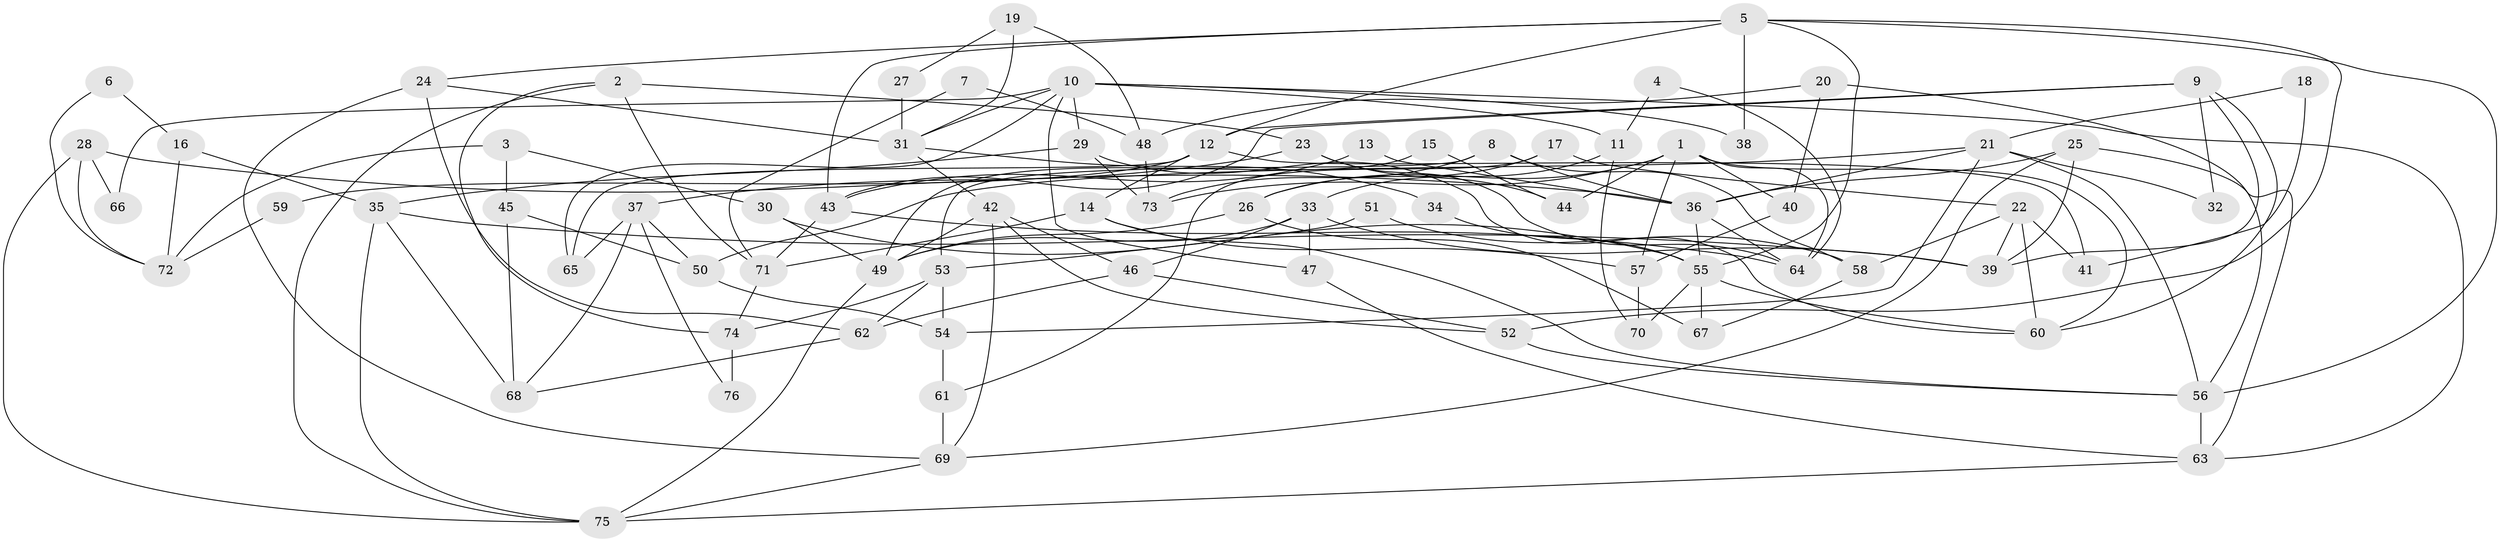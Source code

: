 // Generated by graph-tools (version 1.1) at 2025/49/03/09/25 04:49:27]
// undirected, 76 vertices, 152 edges
graph export_dot {
graph [start="1"]
  node [color=gray90,style=filled];
  1;
  2;
  3;
  4;
  5;
  6;
  7;
  8;
  9;
  10;
  11;
  12;
  13;
  14;
  15;
  16;
  17;
  18;
  19;
  20;
  21;
  22;
  23;
  24;
  25;
  26;
  27;
  28;
  29;
  30;
  31;
  32;
  33;
  34;
  35;
  36;
  37;
  38;
  39;
  40;
  41;
  42;
  43;
  44;
  45;
  46;
  47;
  48;
  49;
  50;
  51;
  52;
  53;
  54;
  55;
  56;
  57;
  58;
  59;
  60;
  61;
  62;
  63;
  64;
  65;
  66;
  67;
  68;
  69;
  70;
  71;
  72;
  73;
  74;
  75;
  76;
  1 -- 73;
  1 -- 26;
  1 -- 40;
  1 -- 44;
  1 -- 57;
  1 -- 60;
  1 -- 64;
  2 -- 23;
  2 -- 74;
  2 -- 71;
  2 -- 75;
  3 -- 45;
  3 -- 30;
  3 -- 72;
  4 -- 64;
  4 -- 11;
  5 -- 52;
  5 -- 55;
  5 -- 12;
  5 -- 24;
  5 -- 38;
  5 -- 43;
  5 -- 56;
  6 -- 72;
  6 -- 16;
  7 -- 71;
  7 -- 48;
  8 -- 36;
  8 -- 53;
  8 -- 58;
  8 -- 73;
  9 -- 12;
  9 -- 39;
  9 -- 32;
  9 -- 43;
  9 -- 60;
  10 -- 29;
  10 -- 11;
  10 -- 31;
  10 -- 38;
  10 -- 47;
  10 -- 63;
  10 -- 65;
  10 -- 66;
  11 -- 70;
  11 -- 33;
  12 -- 14;
  12 -- 41;
  12 -- 59;
  12 -- 65;
  13 -- 43;
  13 -- 36;
  14 -- 56;
  14 -- 71;
  14 -- 57;
  15 -- 49;
  15 -- 44;
  16 -- 72;
  16 -- 35;
  17 -- 61;
  17 -- 26;
  17 -- 22;
  18 -- 41;
  18 -- 21;
  19 -- 48;
  19 -- 31;
  19 -- 27;
  20 -- 40;
  20 -- 56;
  20 -- 48;
  21 -- 36;
  21 -- 56;
  21 -- 32;
  21 -- 50;
  21 -- 54;
  22 -- 60;
  22 -- 39;
  22 -- 41;
  22 -- 58;
  23 -- 64;
  23 -- 37;
  23 -- 44;
  24 -- 31;
  24 -- 62;
  24 -- 69;
  25 -- 69;
  25 -- 63;
  25 -- 36;
  25 -- 39;
  26 -- 49;
  26 -- 67;
  27 -- 31;
  28 -- 36;
  28 -- 75;
  28 -- 66;
  28 -- 72;
  29 -- 35;
  29 -- 60;
  29 -- 73;
  30 -- 55;
  30 -- 49;
  31 -- 42;
  31 -- 34;
  33 -- 47;
  33 -- 39;
  33 -- 46;
  33 -- 49;
  34 -- 55;
  35 -- 75;
  35 -- 39;
  35 -- 68;
  36 -- 64;
  36 -- 55;
  37 -- 68;
  37 -- 65;
  37 -- 50;
  37 -- 76;
  40 -- 57;
  42 -- 46;
  42 -- 49;
  42 -- 52;
  42 -- 69;
  43 -- 64;
  43 -- 71;
  45 -- 50;
  45 -- 68;
  46 -- 52;
  46 -- 62;
  47 -- 63;
  48 -- 73;
  49 -- 75;
  50 -- 54;
  51 -- 58;
  51 -- 53;
  52 -- 56;
  53 -- 54;
  53 -- 62;
  53 -- 74;
  54 -- 61;
  55 -- 60;
  55 -- 67;
  55 -- 70;
  56 -- 63;
  57 -- 70;
  58 -- 67;
  59 -- 72;
  61 -- 69;
  62 -- 68;
  63 -- 75;
  69 -- 75;
  71 -- 74;
  74 -- 76;
}
